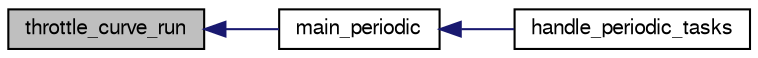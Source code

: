 digraph "throttle_curve_run"
{
  edge [fontname="FreeSans",fontsize="10",labelfontname="FreeSans",labelfontsize="10"];
  node [fontname="FreeSans",fontsize="10",shape=record];
  rankdir="LR";
  Node1 [label="throttle_curve_run",height=0.2,width=0.4,color="black", fillcolor="grey75", style="filled", fontcolor="black"];
  Node1 -> Node2 [dir="back",color="midnightblue",fontsize="10",style="solid",fontname="FreeSans"];
  Node2 [label="main_periodic",height=0.2,width=0.4,color="black", fillcolor="white", style="filled",URL="$rover_2main__ap_8h.html#a81249e4ef19b8766982a6fe272d89bae"];
  Node2 -> Node3 [dir="back",color="midnightblue",fontsize="10",style="solid",fontname="FreeSans"];
  Node3 [label="handle_periodic_tasks",height=0.2,width=0.4,color="black", fillcolor="white", style="filled",URL="$rover_2main__ap_8h.html#ab79bb049ce85bf2ed3a75c6b12c02bcb"];
}
